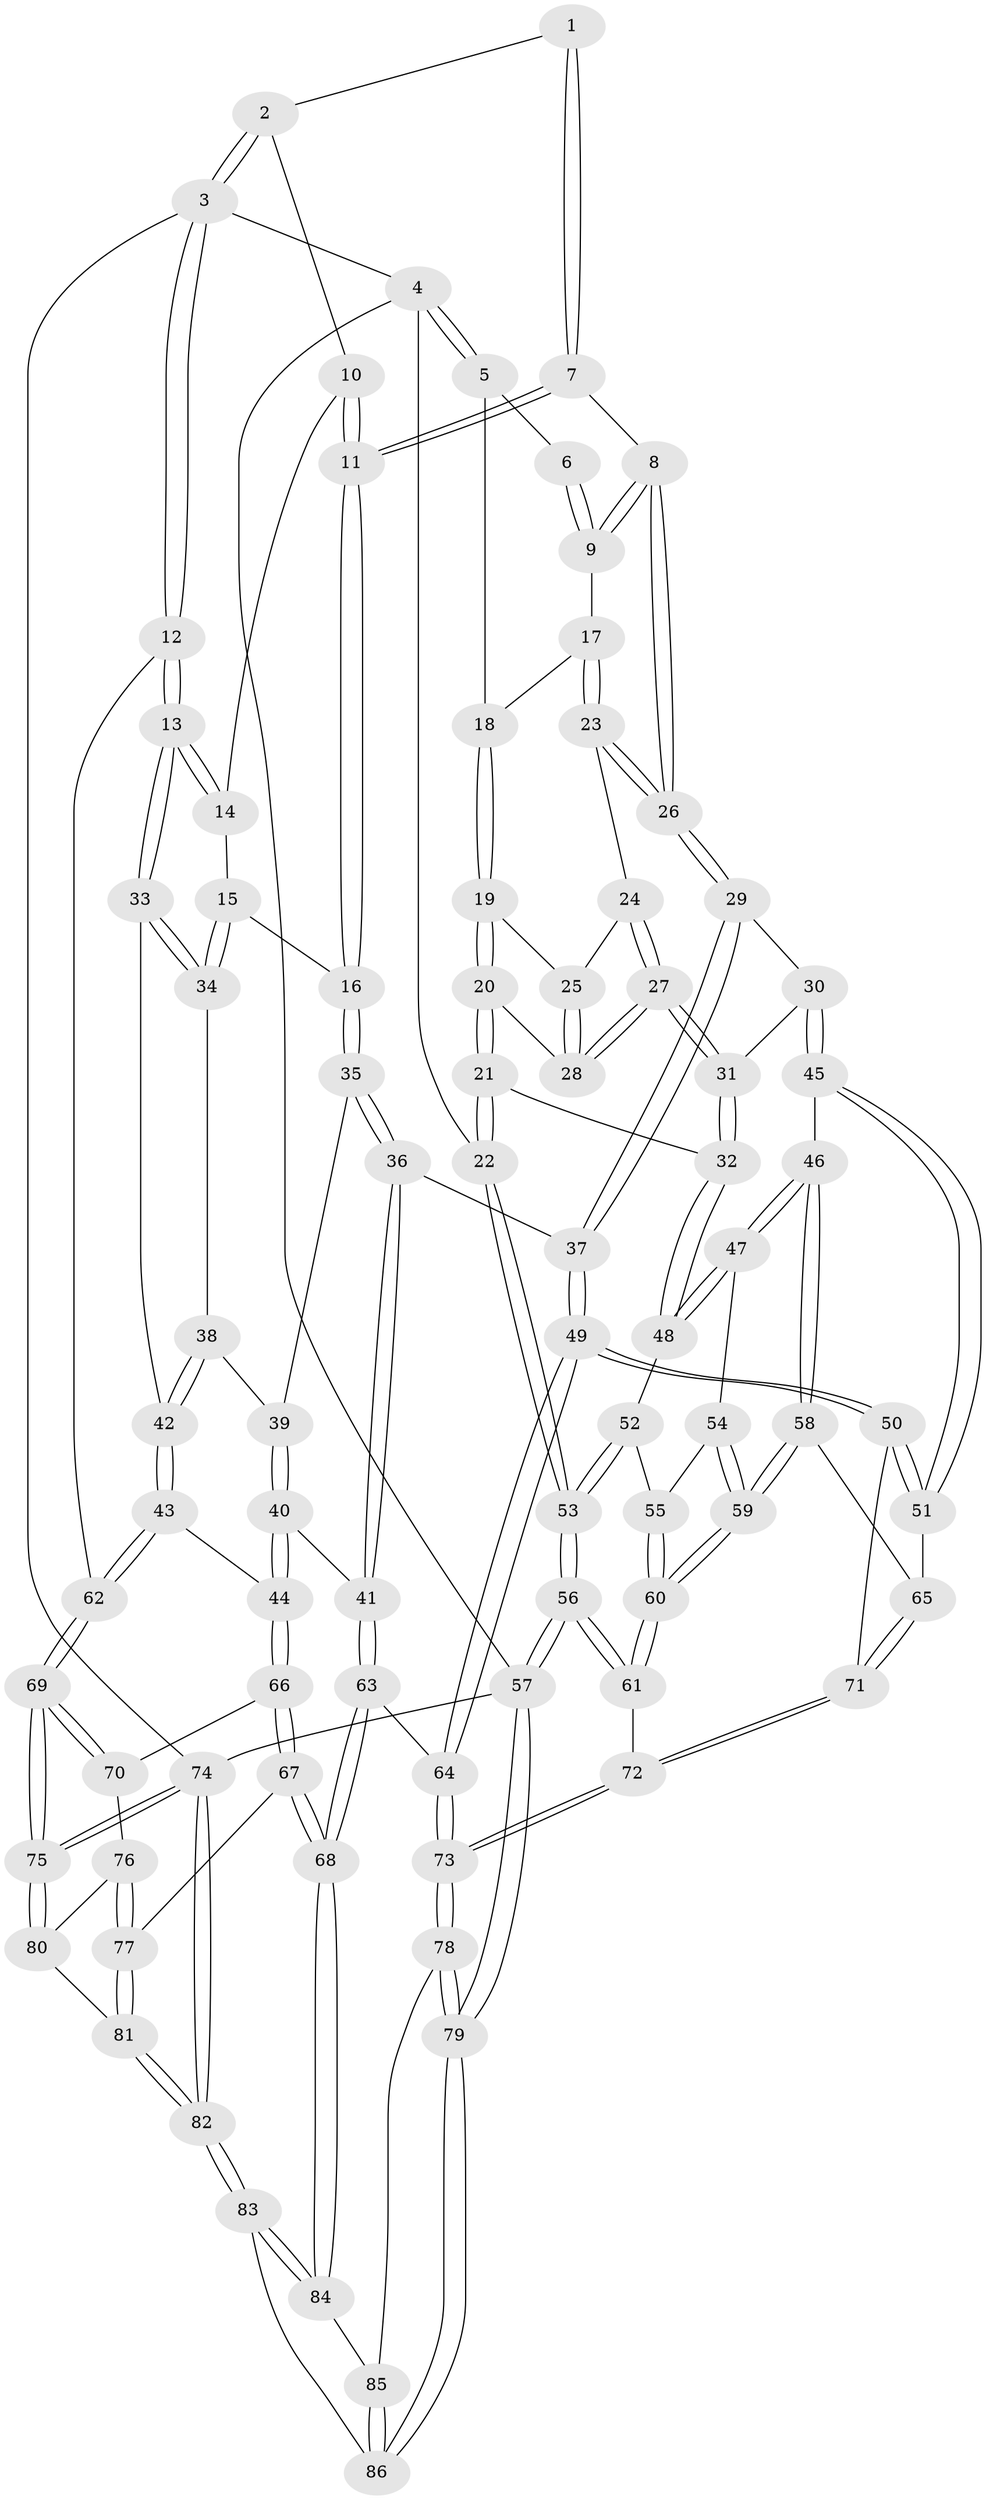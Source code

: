 // Generated by graph-tools (version 1.1) at 2025/27/03/15/25 16:27:56]
// undirected, 86 vertices, 212 edges
graph export_dot {
graph [start="1"]
  node [color=gray90,style=filled];
  1 [pos="+0.44426998848430016+0"];
  2 [pos="+0.7638462092430953+0"];
  3 [pos="+1+0"];
  4 [pos="+0+0"];
  5 [pos="+0+0"];
  6 [pos="+0.36567680568313154+0"];
  7 [pos="+0.5029690350454598+0.15252424103407658"];
  8 [pos="+0.44602710493975356+0.16136746314757272"];
  9 [pos="+0.36019084098794873+0.053129526674488024"];
  10 [pos="+0.7615391858309875+0"];
  11 [pos="+0.6390041315948329+0.16116732176873255"];
  12 [pos="+1+0.2879900279534833"];
  13 [pos="+1+0.28138660675792837"];
  14 [pos="+0.8876836539080292+0.07072332244519561"];
  15 [pos="+0.7816489189325864+0.18239811801623496"];
  16 [pos="+0.6455622127772945+0.1716863889554455"];
  17 [pos="+0.24235406698694434+0.08443339670885325"];
  18 [pos="+0.17560130923630407+0.04663040122346039"];
  19 [pos="+0.13913993925770932+0.14644201497044385"];
  20 [pos="+0.1318179916814654+0.16260163374090128"];
  21 [pos="+0.04609480522911545+0.21074503471153197"];
  22 [pos="+0+0.060476235179390304"];
  23 [pos="+0.24737076116357645+0.1301918319755919"];
  24 [pos="+0.24207184854726577+0.13714345327645802"];
  25 [pos="+0.2270553344684778+0.1514333321910547"];
  26 [pos="+0.3646895019896835+0.256511696497714"];
  27 [pos="+0.23306395809488356+0.28040195182491545"];
  28 [pos="+0.19174629533608173+0.19469988751328768"];
  29 [pos="+0.3500845507982971+0.2884939892910207"];
  30 [pos="+0.3477114792591541+0.290190074335749"];
  31 [pos="+0.2351889334285939+0.2858870690608236"];
  32 [pos="+0.13007718633219156+0.3360603469689033"];
  33 [pos="+1+0.27950594326625544"];
  34 [pos="+1+0.2766770733507298"];
  35 [pos="+0.6498188644678249+0.2336725994468747"];
  36 [pos="+0.58299456691675+0.40647766300219224"];
  37 [pos="+0.553474155931727+0.42581579966008964"];
  38 [pos="+0.8200351561304406+0.34380497464192483"];
  39 [pos="+0.7461707542131937+0.3150948645488739"];
  40 [pos="+0.7416126074185736+0.48480457454995307"];
  41 [pos="+0.7362236366298146+0.48442614574840864"];
  42 [pos="+0.8042740784285694+0.432531040726532"];
  43 [pos="+0.7920027601473197+0.49027119502726324"];
  44 [pos="+0.7789862962074582+0.4969160265106011"];
  45 [pos="+0.3144324841360109+0.46905209750216614"];
  46 [pos="+0.18542991810897647+0.4364860866242279"];
  47 [pos="+0.13842811033712288+0.37940162310102815"];
  48 [pos="+0.12896242888789897+0.33975200387569265"];
  49 [pos="+0.46948112027002975+0.6039073770011016"];
  50 [pos="+0.38121050107441007+0.5610389866993938"];
  51 [pos="+0.3272369302527097+0.49972863450794774"];
  52 [pos="+0.013269128512265648+0.38166370377317976"];
  53 [pos="+0+0.37294755190898665"];
  54 [pos="+0.13099627807424208+0.39096851922834175"];
  55 [pos="+0.037168159589939624+0.46500417209929956"];
  56 [pos="+0+0.700644465049123"];
  57 [pos="+0+1"];
  58 [pos="+0.15289405276591148+0.5404834078846297"];
  59 [pos="+0.06218322781454422+0.5631599394546036"];
  60 [pos="+0.011405406332392762+0.5923734301783579"];
  61 [pos="+0+0.6446102013186698"];
  62 [pos="+1+0.476765534670244"];
  63 [pos="+0.5337728627273364+0.7221859936361491"];
  64 [pos="+0.5122242922246976+0.70881612300373"];
  65 [pos="+0.18388436976017955+0.556009749542231"];
  66 [pos="+0.7834803677302297+0.5654524282908241"];
  67 [pos="+0.6647407865446312+0.7547304430258697"];
  68 [pos="+0.5631706103960328+0.7485450522276317"];
  69 [pos="+1+0.6866344949553214"];
  70 [pos="+0.921837238379085+0.677415218391776"];
  71 [pos="+0.22017339768479735+0.6489622499078141"];
  72 [pos="+0.18641205404598057+0.7147200428049302"];
  73 [pos="+0.2614986972799991+0.8376257235935353"];
  74 [pos="+1+1"];
  75 [pos="+1+1"];
  76 [pos="+0.6878959790836341+0.7619700753916223"];
  77 [pos="+0.678332151621037+0.7602918198487896"];
  78 [pos="+0.25905945367494965+0.8438908622791232"];
  79 [pos="+0+1"];
  80 [pos="+0.7839848003902912+0.8321684668155382"];
  81 [pos="+0.7923010907553772+1"];
  82 [pos="+0.8052531679932999+1"];
  83 [pos="+0.5780402444934956+1"];
  84 [pos="+0.5413247032021883+0.9952208361528269"];
  85 [pos="+0.3718035434811743+0.9420825747186307"];
  86 [pos="+0.3298748211730286+1"];
  1 -- 2;
  1 -- 7;
  1 -- 7;
  2 -- 3;
  2 -- 3;
  2 -- 10;
  3 -- 4;
  3 -- 12;
  3 -- 12;
  3 -- 74;
  4 -- 5;
  4 -- 5;
  4 -- 22;
  4 -- 57;
  5 -- 6;
  5 -- 18;
  6 -- 9;
  6 -- 9;
  7 -- 8;
  7 -- 11;
  7 -- 11;
  8 -- 9;
  8 -- 9;
  8 -- 26;
  8 -- 26;
  9 -- 17;
  10 -- 11;
  10 -- 11;
  10 -- 14;
  11 -- 16;
  11 -- 16;
  12 -- 13;
  12 -- 13;
  12 -- 62;
  13 -- 14;
  13 -- 14;
  13 -- 33;
  13 -- 33;
  14 -- 15;
  15 -- 16;
  15 -- 34;
  15 -- 34;
  16 -- 35;
  16 -- 35;
  17 -- 18;
  17 -- 23;
  17 -- 23;
  18 -- 19;
  18 -- 19;
  19 -- 20;
  19 -- 20;
  19 -- 25;
  20 -- 21;
  20 -- 21;
  20 -- 28;
  21 -- 22;
  21 -- 22;
  21 -- 32;
  22 -- 53;
  22 -- 53;
  23 -- 24;
  23 -- 26;
  23 -- 26;
  24 -- 25;
  24 -- 27;
  24 -- 27;
  25 -- 28;
  25 -- 28;
  26 -- 29;
  26 -- 29;
  27 -- 28;
  27 -- 28;
  27 -- 31;
  27 -- 31;
  29 -- 30;
  29 -- 37;
  29 -- 37;
  30 -- 31;
  30 -- 45;
  30 -- 45;
  31 -- 32;
  31 -- 32;
  32 -- 48;
  32 -- 48;
  33 -- 34;
  33 -- 34;
  33 -- 42;
  34 -- 38;
  35 -- 36;
  35 -- 36;
  35 -- 39;
  36 -- 37;
  36 -- 41;
  36 -- 41;
  37 -- 49;
  37 -- 49;
  38 -- 39;
  38 -- 42;
  38 -- 42;
  39 -- 40;
  39 -- 40;
  40 -- 41;
  40 -- 44;
  40 -- 44;
  41 -- 63;
  41 -- 63;
  42 -- 43;
  42 -- 43;
  43 -- 44;
  43 -- 62;
  43 -- 62;
  44 -- 66;
  44 -- 66;
  45 -- 46;
  45 -- 51;
  45 -- 51;
  46 -- 47;
  46 -- 47;
  46 -- 58;
  46 -- 58;
  47 -- 48;
  47 -- 48;
  47 -- 54;
  48 -- 52;
  49 -- 50;
  49 -- 50;
  49 -- 64;
  49 -- 64;
  50 -- 51;
  50 -- 51;
  50 -- 71;
  51 -- 65;
  52 -- 53;
  52 -- 53;
  52 -- 55;
  53 -- 56;
  53 -- 56;
  54 -- 55;
  54 -- 59;
  54 -- 59;
  55 -- 60;
  55 -- 60;
  56 -- 57;
  56 -- 57;
  56 -- 61;
  56 -- 61;
  57 -- 79;
  57 -- 79;
  57 -- 74;
  58 -- 59;
  58 -- 59;
  58 -- 65;
  59 -- 60;
  59 -- 60;
  60 -- 61;
  60 -- 61;
  61 -- 72;
  62 -- 69;
  62 -- 69;
  63 -- 64;
  63 -- 68;
  63 -- 68;
  64 -- 73;
  64 -- 73;
  65 -- 71;
  65 -- 71;
  66 -- 67;
  66 -- 67;
  66 -- 70;
  67 -- 68;
  67 -- 68;
  67 -- 77;
  68 -- 84;
  68 -- 84;
  69 -- 70;
  69 -- 70;
  69 -- 75;
  69 -- 75;
  70 -- 76;
  71 -- 72;
  71 -- 72;
  72 -- 73;
  72 -- 73;
  73 -- 78;
  73 -- 78;
  74 -- 75;
  74 -- 75;
  74 -- 82;
  74 -- 82;
  75 -- 80;
  75 -- 80;
  76 -- 77;
  76 -- 77;
  76 -- 80;
  77 -- 81;
  77 -- 81;
  78 -- 79;
  78 -- 79;
  78 -- 85;
  79 -- 86;
  79 -- 86;
  80 -- 81;
  81 -- 82;
  81 -- 82;
  82 -- 83;
  82 -- 83;
  83 -- 84;
  83 -- 84;
  83 -- 86;
  84 -- 85;
  85 -- 86;
  85 -- 86;
}
